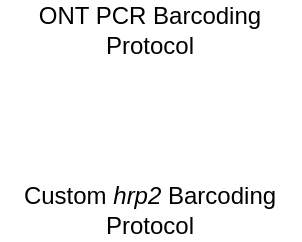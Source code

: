 <mxfile version="15.9.4" type="github">
  <diagram id="NpRxapIsqfa-SvnayN5d" name="Page-1">
    <mxGraphModel dx="675" dy="401" grid="1" gridSize="10" guides="1" tooltips="1" connect="1" arrows="1" fold="1" page="1" pageScale="1" pageWidth="850" pageHeight="2000" math="0" shadow="0">
      <root>
        <mxCell id="0" />
        <mxCell id="1" parent="0" />
        <mxCell id="RjDeFfzfzhG8dPobCuWy-1" value="ONT PCR Barcoding Protocol" style="text;html=1;strokeColor=none;fillColor=none;align=center;verticalAlign=middle;whiteSpace=wrap;rounded=0;" vertex="1" parent="1">
          <mxGeometry x="20" y="40" width="150" height="30" as="geometry" />
        </mxCell>
        <mxCell id="RjDeFfzfzhG8dPobCuWy-2" value="Custom &lt;i&gt;hrp2 &lt;/i&gt;Barcoding Protocol" style="text;html=1;strokeColor=none;fillColor=none;align=center;verticalAlign=middle;whiteSpace=wrap;rounded=0;" vertex="1" parent="1">
          <mxGeometry x="20" y="130" width="150" height="30" as="geometry" />
        </mxCell>
      </root>
    </mxGraphModel>
  </diagram>
</mxfile>
